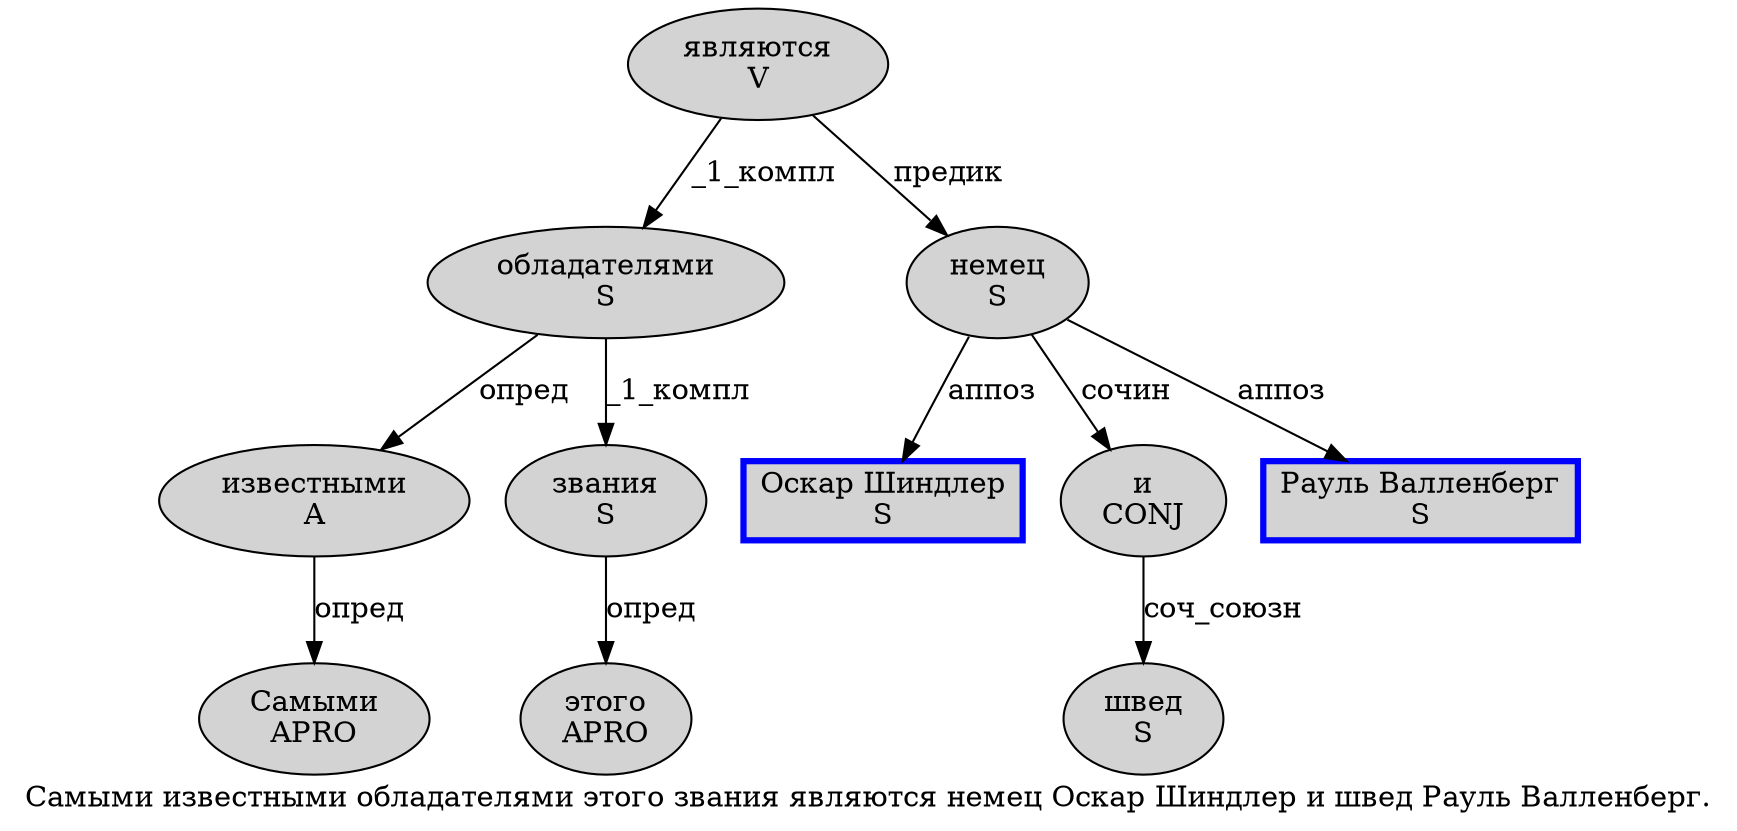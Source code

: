 digraph SENTENCE_1150 {
	graph [label="Самыми известными обладателями этого звания являются немец Оскар Шиндлер и швед Рауль Валленберг."]
	node [style=filled]
		0 [label="Самыми
APRO" color="" fillcolor=lightgray penwidth=1 shape=ellipse]
		1 [label="известными
A" color="" fillcolor=lightgray penwidth=1 shape=ellipse]
		2 [label="обладателями
S" color="" fillcolor=lightgray penwidth=1 shape=ellipse]
		3 [label="этого
APRO" color="" fillcolor=lightgray penwidth=1 shape=ellipse]
		4 [label="звания
S" color="" fillcolor=lightgray penwidth=1 shape=ellipse]
		5 [label="являются
V" color="" fillcolor=lightgray penwidth=1 shape=ellipse]
		6 [label="немец
S" color="" fillcolor=lightgray penwidth=1 shape=ellipse]
		7 [label="Оскар Шиндлер
S" color=blue fillcolor=lightgray penwidth=3 shape=box]
		8 [label="и
CONJ" color="" fillcolor=lightgray penwidth=1 shape=ellipse]
		9 [label="швед
S" color="" fillcolor=lightgray penwidth=1 shape=ellipse]
		10 [label="Рауль Валленберг
S" color=blue fillcolor=lightgray penwidth=3 shape=box]
			1 -> 0 [label="опред"]
			2 -> 1 [label="опред"]
			2 -> 4 [label="_1_компл"]
			8 -> 9 [label="соч_союзн"]
			6 -> 7 [label="аппоз"]
			6 -> 8 [label="сочин"]
			6 -> 10 [label="аппоз"]
			4 -> 3 [label="опред"]
			5 -> 2 [label="_1_компл"]
			5 -> 6 [label="предик"]
}